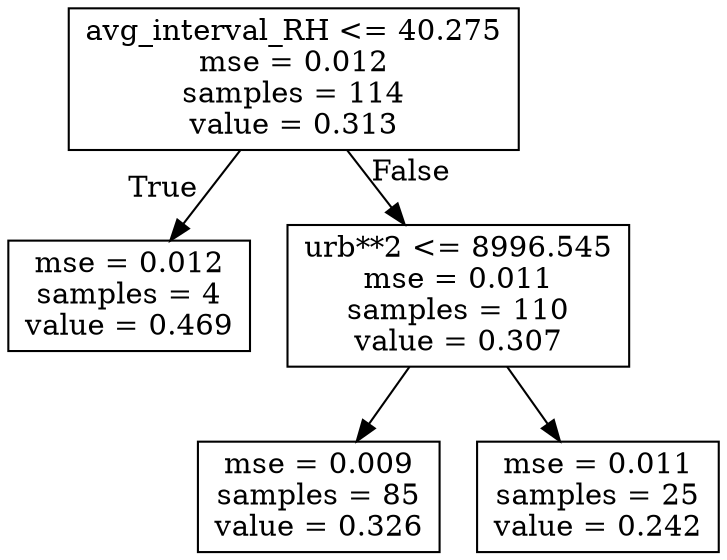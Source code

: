 digraph Tree {
node [shape=box] ;
0 [label="avg_interval_RH <= 40.275\nmse = 0.012\nsamples = 114\nvalue = 0.313"] ;
1 [label="mse = 0.012\nsamples = 4\nvalue = 0.469"] ;
0 -> 1 [labeldistance=2.5, labelangle=45, headlabel="True"] ;
2 [label="urb**2 <= 8996.545\nmse = 0.011\nsamples = 110\nvalue = 0.307"] ;
0 -> 2 [labeldistance=2.5, labelangle=-45, headlabel="False"] ;
3 [label="mse = 0.009\nsamples = 85\nvalue = 0.326"] ;
2 -> 3 ;
4 [label="mse = 0.011\nsamples = 25\nvalue = 0.242"] ;
2 -> 4 ;
}